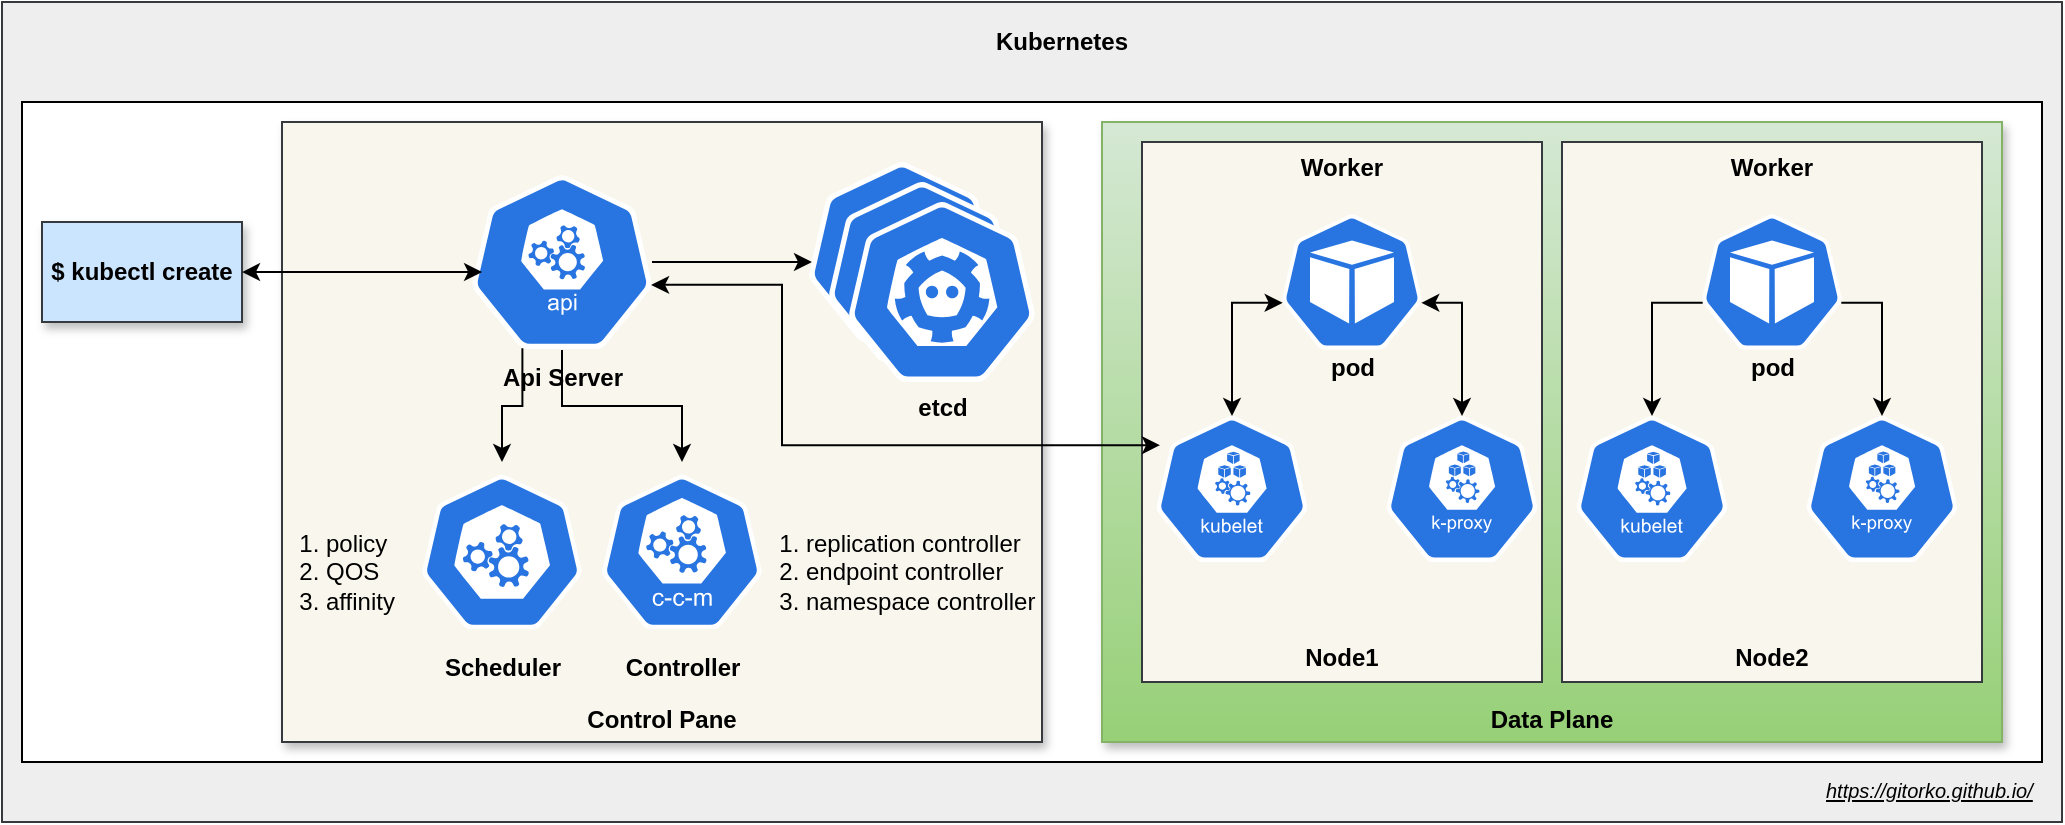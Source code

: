 <mxfile version="12.6.5" type="device"><diagram id="ae4jJuYDGocNd61_CHwr" name="Page-1"><mxGraphModel dx="1580" dy="1217" grid="1" gridSize="10" guides="1" tooltips="1" connect="1" arrows="1" fold="1" page="1" pageScale="1" pageWidth="500" pageHeight="1200" math="0" shadow="0"><root><mxCell id="0"/><mxCell id="1" parent="0"/><mxCell id="9nOE0uLzTXm00guMMA7c-1" value="" style="rounded=0;whiteSpace=wrap;html=1;fillColor=#eeeeee;strokeColor=#36393d;" vertex="1" parent="1"><mxGeometry x="40" y="70" width="1030" height="410" as="geometry"/></mxCell><mxCell id="2xMHC91Aus76Pd3XEHoF-1" value="" style="rounded=0;whiteSpace=wrap;html=1;" parent="1" vertex="1"><mxGeometry x="50" y="120" width="1010" height="330" as="geometry"/></mxCell><mxCell id="aWaAJw324tHwp8V0Ahf9-1" value="&lt;b&gt;$ kubectl create&lt;/b&gt;" style="rounded=0;whiteSpace=wrap;html=1;shadow=1;fillColor=#cce5ff;strokeColor=#36393d;" parent="1" vertex="1"><mxGeometry x="60" y="180" width="100" height="50" as="geometry"/></mxCell><mxCell id="aWaAJw324tHwp8V0Ahf9-2" value="&lt;b&gt;&lt;br&gt;&lt;br&gt;&lt;br&gt;&lt;br&gt;&lt;br&gt;&lt;br&gt;&lt;br&gt;&lt;br&gt;&lt;br&gt;&lt;br&gt;&lt;br&gt;&lt;br&gt;&lt;br&gt;&lt;br&gt;&lt;br&gt;&lt;br&gt;&lt;br&gt;&lt;br&gt;&lt;br&gt;&lt;br&gt;Control Pane&lt;/b&gt;" style="rounded=0;whiteSpace=wrap;html=1;shadow=1;fillColor=#f9f7ed;strokeColor=#36393d;" parent="1" vertex="1"><mxGeometry x="180" y="130" width="380" height="310" as="geometry"/></mxCell><mxCell id="aWaAJw324tHwp8V0Ahf9-5" value="&lt;br&gt;&lt;br&gt;&lt;br&gt;&lt;br&gt;&lt;br&gt;&lt;br&gt;&lt;br&gt;&lt;br&gt;&lt;br&gt;&lt;br&gt;&lt;br&gt;&lt;br&gt;&lt;br&gt;&lt;br&gt;&lt;br&gt;&lt;br&gt;&lt;br&gt;&lt;br&gt;&lt;br&gt;&lt;br&gt;&lt;b&gt;Data Plane&lt;/b&gt;" style="rounded=0;whiteSpace=wrap;html=1;shadow=1;gradientColor=#97d077;fillColor=#d5e8d4;strokeColor=#82b366;" parent="1" vertex="1"><mxGeometry x="590" y="130" width="450" height="310" as="geometry"/></mxCell><mxCell id="aWaAJw324tHwp8V0Ahf9-14" value="&lt;br&gt;&lt;br&gt;&lt;br&gt;&lt;br&gt;&lt;br&gt;&lt;br&gt;&lt;br&gt;&lt;br&gt;&lt;b&gt;Controller&lt;/b&gt;" style="html=1;dashed=0;whitespace=wrap;fillColor=#2875E2;strokeColor=#ffffff;points=[[0.005,0.63,0],[0.1,0.2,0],[0.9,0.2,0],[0.5,0,0],[0.995,0.63,0],[0.72,0.99,0],[0.5,1,0],[0.28,0.99,0]];shape=mxgraph.kubernetes.icon;prIcon=c_c_m" parent="1" vertex="1"><mxGeometry x="340" y="300" width="80" height="90" as="geometry"/></mxCell><mxCell id="aWaAJw324tHwp8V0Ahf9-17" value="" style="edgeStyle=orthogonalEdgeStyle;rounded=0;orthogonalLoop=1;jettySize=auto;html=1;" parent="1" source="aWaAJw324tHwp8V0Ahf9-15" edge="1"><mxGeometry relative="1" as="geometry"><mxPoint x="445" y="200" as="targetPoint"/></mxGeometry></mxCell><mxCell id="aWaAJw324tHwp8V0Ahf9-29" style="edgeStyle=orthogonalEdgeStyle;rounded=0;orthogonalLoop=1;jettySize=auto;html=1;exitX=0.28;exitY=0.99;exitDx=0;exitDy=0;exitPerimeter=0;entryX=0.5;entryY=0;entryDx=0;entryDy=0;entryPerimeter=0;" parent="1" source="aWaAJw324tHwp8V0Ahf9-15" target="aWaAJw324tHwp8V0Ahf9-21" edge="1"><mxGeometry relative="1" as="geometry"/></mxCell><mxCell id="aWaAJw324tHwp8V0Ahf9-30" style="edgeStyle=orthogonalEdgeStyle;rounded=0;orthogonalLoop=1;jettySize=auto;html=1;exitX=0.5;exitY=1;exitDx=0;exitDy=0;exitPerimeter=0;" parent="1" source="aWaAJw324tHwp8V0Ahf9-15" target="aWaAJw324tHwp8V0Ahf9-14" edge="1"><mxGeometry relative="1" as="geometry"/></mxCell><mxCell id="aWaAJw324tHwp8V0Ahf9-15" value="&lt;br&gt;&lt;br&gt;&lt;br&gt;&lt;br&gt;&lt;br&gt;&lt;br&gt;&lt;br&gt;&lt;br&gt;&lt;b&gt;Api Server&lt;/b&gt;" style="html=1;dashed=0;whitespace=wrap;fillColor=#2875E2;strokeColor=#ffffff;points=[[0.005,0.63,0],[0.1,0.2,0],[0.9,0.2,0],[0.5,0,0],[0.995,0.63,0],[0.72,0.99,0],[0.5,1,0],[0.28,0.99,0]];shape=mxgraph.kubernetes.icon;prIcon=api" parent="1" vertex="1"><mxGeometry x="275" y="156" width="90" height="88" as="geometry"/></mxCell><mxCell id="aWaAJw324tHwp8V0Ahf9-20" value="" style="html=1;dashed=0;whitespace=wrap;fillColor=#2875E2;strokeColor=#ffffff;points=[[0.005,0.63,0],[0.1,0.2,0],[0.9,0.2,0],[0.5,0,0],[0.995,0.63,0],[0.72,0.99,0],[0.5,1,0],[0.28,0.99,0]];shape=mxgraph.kubernetes.icon;prIcon=etcd" parent="1" vertex="1"><mxGeometry x="440" y="150" width="100" height="90" as="geometry"/></mxCell><mxCell id="aWaAJw324tHwp8V0Ahf9-21" value="&lt;br&gt;&lt;br&gt;&lt;br&gt;&lt;br&gt;&lt;br&gt;&lt;br&gt;&lt;br&gt;&lt;br&gt;&lt;b&gt;Scheduler&lt;/b&gt;" style="html=1;dashed=0;whitespace=wrap;fillColor=#2875E2;strokeColor=#ffffff;points=[[0.005,0.63,0],[0.1,0.2,0],[0.9,0.2,0],[0.5,0,0],[0.995,0.63,0],[0.72,0.99,0],[0.5,1,0],[0.28,0.99,0]];shape=mxgraph.kubernetes.icon;prIcon=master" parent="1" vertex="1"><mxGeometry x="250" y="300" width="80" height="90" as="geometry"/></mxCell><mxCell id="aWaAJw324tHwp8V0Ahf9-37" value="" style="group" parent="1" vertex="1" connectable="0"><mxGeometry x="610" y="140" width="210" height="270" as="geometry"/></mxCell><mxCell id="aWaAJw324tHwp8V0Ahf9-6" value="&lt;b&gt;Worker&lt;/b&gt;&lt;br&gt;&lt;br&gt;&lt;br&gt;&lt;br&gt;&lt;br&gt;&lt;br&gt;&lt;br&gt;&lt;br&gt;&lt;br&gt;&lt;br&gt;&lt;br&gt;&lt;br&gt;&lt;br&gt;&lt;br&gt;&lt;br&gt;&lt;br&gt;&lt;br&gt;&lt;b&gt;Node1&lt;/b&gt;" style="rounded=0;whiteSpace=wrap;html=1;fillColor=#f9f7ed;strokeColor=#36393d;" parent="aWaAJw324tHwp8V0Ahf9-37" vertex="1"><mxGeometry width="200" height="270" as="geometry"/></mxCell><mxCell id="aWaAJw324tHwp8V0Ahf9-18" value="" style="html=1;dashed=0;whitespace=wrap;fillColor=#2875E2;strokeColor=#ffffff;points=[[0.005,0.63,0],[0.1,0.2,0],[0.9,0.2,0],[0.5,0,0],[0.995,0.63,0],[0.72,0.99,0],[0.5,1,0],[0.28,0.99,0]];shape=mxgraph.kubernetes.icon;prIcon=kubelet" parent="aWaAJw324tHwp8V0Ahf9-37" vertex="1"><mxGeometry y="137" width="90" height="73" as="geometry"/></mxCell><mxCell id="aWaAJw324tHwp8V0Ahf9-19" value="" style="html=1;dashed=0;whitespace=wrap;fillColor=#2875E2;strokeColor=#ffffff;points=[[0.005,0.63,0],[0.1,0.2,0],[0.9,0.2,0],[0.5,0,0],[0.995,0.63,0],[0.72,0.99,0],[0.5,1,0],[0.28,0.99,0]];shape=mxgraph.kubernetes.icon;prIcon=k_proxy" parent="aWaAJw324tHwp8V0Ahf9-37" vertex="1"><mxGeometry x="110" y="137" width="100" height="73" as="geometry"/></mxCell><mxCell id="aWaAJw324tHwp8V0Ahf9-25" style="edgeStyle=orthogonalEdgeStyle;rounded=0;orthogonalLoop=1;jettySize=auto;html=1;exitX=0.005;exitY=0.63;exitDx=0;exitDy=0;exitPerimeter=0;entryX=0.5;entryY=0;entryDx=0;entryDy=0;entryPerimeter=0;startArrow=classic;startFill=1;" parent="aWaAJw324tHwp8V0Ahf9-37" source="aWaAJw324tHwp8V0Ahf9-24" target="aWaAJw324tHwp8V0Ahf9-18" edge="1"><mxGeometry relative="1" as="geometry"/></mxCell><mxCell id="aWaAJw324tHwp8V0Ahf9-26" style="edgeStyle=orthogonalEdgeStyle;rounded=0;orthogonalLoop=1;jettySize=auto;html=1;exitX=0.995;exitY=0.63;exitDx=0;exitDy=0;exitPerimeter=0;entryX=0.5;entryY=0;entryDx=0;entryDy=0;entryPerimeter=0;startArrow=classic;startFill=1;" parent="aWaAJw324tHwp8V0Ahf9-37" source="aWaAJw324tHwp8V0Ahf9-24" target="aWaAJw324tHwp8V0Ahf9-19" edge="1"><mxGeometry relative="1" as="geometry"/></mxCell><mxCell id="aWaAJw324tHwp8V0Ahf9-24" value="&lt;br&gt;&lt;br&gt;&lt;br&gt;&lt;br&gt;&lt;br&gt;&lt;br&gt;&lt;b&gt;pod&lt;/b&gt;" style="html=1;dashed=0;whitespace=wrap;fillColor=#2875E2;strokeColor=#ffffff;points=[[0.005,0.63,0],[0.1,0.2,0],[0.9,0.2,0],[0.5,0,0],[0.995,0.63,0],[0.72,0.99,0],[0.5,1,0],[0.28,0.99,0]];shape=mxgraph.kubernetes.icon;prIcon=pod" parent="aWaAJw324tHwp8V0Ahf9-37" vertex="1"><mxGeometry x="70" y="30" width="70" height="80" as="geometry"/></mxCell><mxCell id="TMSnDdt0cCQiVZmHbVCz-1" value="" style="html=1;dashed=0;whitespace=wrap;fillColor=#2875E2;strokeColor=#ffffff;points=[[0.005,0.63,0],[0.1,0.2,0],[0.9,0.2,0],[0.5,0,0],[0.995,0.63,0],[0.72,0.99,0],[0.5,1,0],[0.28,0.99,0]];shape=mxgraph.kubernetes.icon;prIcon=etcd" parent="1" vertex="1"><mxGeometry x="450" y="160" width="100" height="90" as="geometry"/></mxCell><mxCell id="TMSnDdt0cCQiVZmHbVCz-3" value="&lt;b&gt;&lt;br&gt;&lt;br&gt;&lt;br&gt;&lt;br&gt;&lt;br&gt;&lt;br&gt;&lt;br&gt;&lt;br&gt;etcd&lt;/b&gt;" style="html=1;dashed=0;whitespace=wrap;fillColor=#2875E2;strokeColor=#ffffff;points=[[0.005,0.63,0],[0.1,0.2,0],[0.9,0.2,0],[0.5,0,0],[0.995,0.63,0],[0.72,0.99,0],[0.5,1,0],[0.28,0.99,0]];shape=mxgraph.kubernetes.icon;prIcon=etcd" parent="1" vertex="1"><mxGeometry x="460" y="170" width="100" height="90" as="geometry"/></mxCell><mxCell id="TMSnDdt0cCQiVZmHbVCz-5" value="&lt;ol&gt;&lt;li&gt;replication controller&lt;/li&gt;&lt;li&gt;endpoint controller&lt;/li&gt;&lt;li&gt;namespace controller&lt;/li&gt;&lt;/ol&gt;" style="text;html=1;strokeColor=none;fillColor=none;align=left;verticalAlign=middle;whiteSpace=wrap;rounded=0;" parent="1" vertex="1"><mxGeometry x="400" y="320" width="160" height="70" as="geometry"/></mxCell><mxCell id="TMSnDdt0cCQiVZmHbVCz-6" style="edgeStyle=orthogonalEdgeStyle;rounded=0;orthogonalLoop=1;jettySize=auto;html=1;entryX=0.056;entryY=0.557;entryDx=0;entryDy=0;entryPerimeter=0;startArrow=classic;startFill=1;" parent="1" source="aWaAJw324tHwp8V0Ahf9-1" target="aWaAJw324tHwp8V0Ahf9-15" edge="1"><mxGeometry relative="1" as="geometry"/></mxCell><mxCell id="TMSnDdt0cCQiVZmHbVCz-7" value="&lt;ol&gt;&lt;li&gt;policy&lt;/li&gt;&lt;li&gt;QOS&lt;/li&gt;&lt;li&gt;affinity&lt;/li&gt;&lt;/ol&gt;" style="text;html=1;strokeColor=none;fillColor=none;align=left;verticalAlign=middle;whiteSpace=wrap;rounded=0;" parent="1" vertex="1"><mxGeometry x="160" y="330" width="90" height="50" as="geometry"/></mxCell><mxCell id="TMSnDdt0cCQiVZmHbVCz-8" style="edgeStyle=orthogonalEdgeStyle;rounded=0;orthogonalLoop=1;jettySize=auto;html=1;exitX=0.1;exitY=0.2;exitDx=0;exitDy=0;exitPerimeter=0;entryX=0.995;entryY=0.63;entryDx=0;entryDy=0;entryPerimeter=0;startArrow=classic;startFill=1;" parent="1" source="aWaAJw324tHwp8V0Ahf9-18" target="aWaAJw324tHwp8V0Ahf9-15" edge="1"><mxGeometry relative="1" as="geometry"><Array as="points"><mxPoint x="430" y="292"/><mxPoint x="430" y="211"/></Array></mxGeometry></mxCell><UserObject label="&lt;i&gt;&lt;u&gt;&lt;font style=&quot;font-size: 10px&quot;&gt;https://gitorko.github.io/&lt;/font&gt;&lt;/u&gt;&lt;/i&gt;" link="https://gitorko.github.io/" id="2xMHC91Aus76Pd3XEHoF-2"><mxCell style="text;html=1;" parent="1" vertex="1"><mxGeometry x="950" y="450" width="110" height="30" as="geometry"/></mxCell></UserObject><mxCell id="9nOE0uLzTXm00guMMA7c-2" value="Kubernetes" style="text;html=1;strokeColor=none;fillColor=none;align=center;verticalAlign=middle;whiteSpace=wrap;rounded=0;fontStyle=1" vertex="1" parent="1"><mxGeometry x="520" y="80" width="100" height="20" as="geometry"/></mxCell><mxCell id="aWaAJw324tHwp8V0Ahf9-39" value="&lt;b&gt;Worker&lt;/b&gt;&lt;br&gt;&lt;br&gt;&lt;br&gt;&lt;br&gt;&lt;br&gt;&lt;br&gt;&lt;br&gt;&lt;br&gt;&lt;br&gt;&lt;br&gt;&lt;br&gt;&lt;br&gt;&lt;br&gt;&lt;br&gt;&lt;br&gt;&lt;br&gt;&lt;br&gt;&lt;b&gt;Node2&lt;/b&gt;" style="rounded=0;whiteSpace=wrap;html=1;fillColor=#f9f7ed;strokeColor=#36393d;" parent="1" vertex="1"><mxGeometry x="820" y="140" width="210" height="270" as="geometry"/></mxCell><mxCell id="aWaAJw324tHwp8V0Ahf9-40" value="" style="html=1;dashed=0;whitespace=wrap;fillColor=#2875E2;strokeColor=#ffffff;points=[[0.005,0.63,0],[0.1,0.2,0],[0.9,0.2,0],[0.5,0,0],[0.995,0.63,0],[0.72,0.99,0],[0.5,1,0],[0.28,0.99,0]];shape=mxgraph.kubernetes.icon;prIcon=kubelet" parent="1" vertex="1"><mxGeometry x="820" y="277" width="90" height="73" as="geometry"/></mxCell><mxCell id="aWaAJw324tHwp8V0Ahf9-41" value="" style="html=1;dashed=0;whitespace=wrap;fillColor=#2875E2;strokeColor=#ffffff;points=[[0.005,0.63,0],[0.1,0.2,0],[0.9,0.2,0],[0.5,0,0],[0.995,0.63,0],[0.72,0.99,0],[0.5,1,0],[0.28,0.99,0]];shape=mxgraph.kubernetes.icon;prIcon=k_proxy" parent="1" vertex="1"><mxGeometry x="930" y="277" width="100" height="73" as="geometry"/></mxCell><mxCell id="aWaAJw324tHwp8V0Ahf9-42" style="edgeStyle=orthogonalEdgeStyle;rounded=0;orthogonalLoop=1;jettySize=auto;html=1;exitX=0.005;exitY=0.63;exitDx=0;exitDy=0;exitPerimeter=0;entryX=0.5;entryY=0;entryDx=0;entryDy=0;entryPerimeter=0;" parent="1" source="aWaAJw324tHwp8V0Ahf9-44" target="aWaAJw324tHwp8V0Ahf9-40" edge="1"><mxGeometry relative="1" as="geometry"/></mxCell><mxCell id="aWaAJw324tHwp8V0Ahf9-43" style="edgeStyle=orthogonalEdgeStyle;rounded=0;orthogonalLoop=1;jettySize=auto;html=1;exitX=0.995;exitY=0.63;exitDx=0;exitDy=0;exitPerimeter=0;entryX=0.5;entryY=0;entryDx=0;entryDy=0;entryPerimeter=0;" parent="1" source="aWaAJw324tHwp8V0Ahf9-44" target="aWaAJw324tHwp8V0Ahf9-41" edge="1"><mxGeometry relative="1" as="geometry"/></mxCell><mxCell id="aWaAJw324tHwp8V0Ahf9-44" value="&lt;br&gt;&lt;br&gt;&lt;br&gt;&lt;br&gt;&lt;br&gt;&lt;br&gt;&lt;b&gt;pod&lt;/b&gt;" style="html=1;dashed=0;whitespace=wrap;fillColor=#2875E2;strokeColor=#ffffff;points=[[0.005,0.63,0],[0.1,0.2,0],[0.9,0.2,0],[0.5,0,0],[0.995,0.63,0],[0.72,0.99,0],[0.5,1,0],[0.28,0.99,0]];shape=mxgraph.kubernetes.icon;prIcon=pod" parent="1" vertex="1"><mxGeometry x="890" y="170" width="70" height="80" as="geometry"/></mxCell></root></mxGraphModel></diagram></mxfile>